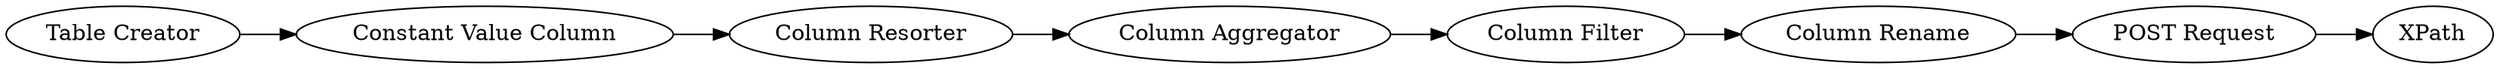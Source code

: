 digraph {
	55 -> 59
	58 -> 60
	41 -> 55
	59 -> 58
	61 -> 38
	38 -> 40
	60 -> 61
	55 [label="Constant Value Column"]
	41 [label="Table Creator"]
	58 [label="Column Aggregator"]
	61 [label="Column Rename"]
	40 [label=XPath]
	38 [label="POST Request"]
	60 [label="Column Filter"]
	59 [label="Column Resorter"]
	rankdir=LR
}
